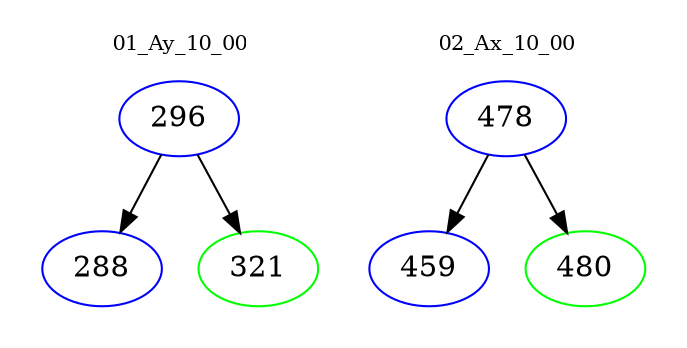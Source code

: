 digraph{
subgraph cluster_0 {
color = white
label = "01_Ay_10_00";
fontsize=10;
T0_296 [label="296", color="blue"]
T0_296 -> T0_288 [color="black"]
T0_288 [label="288", color="blue"]
T0_296 -> T0_321 [color="black"]
T0_321 [label="321", color="green"]
}
subgraph cluster_1 {
color = white
label = "02_Ax_10_00";
fontsize=10;
T1_478 [label="478", color="blue"]
T1_478 -> T1_459 [color="black"]
T1_459 [label="459", color="blue"]
T1_478 -> T1_480 [color="black"]
T1_480 [label="480", color="green"]
}
}
